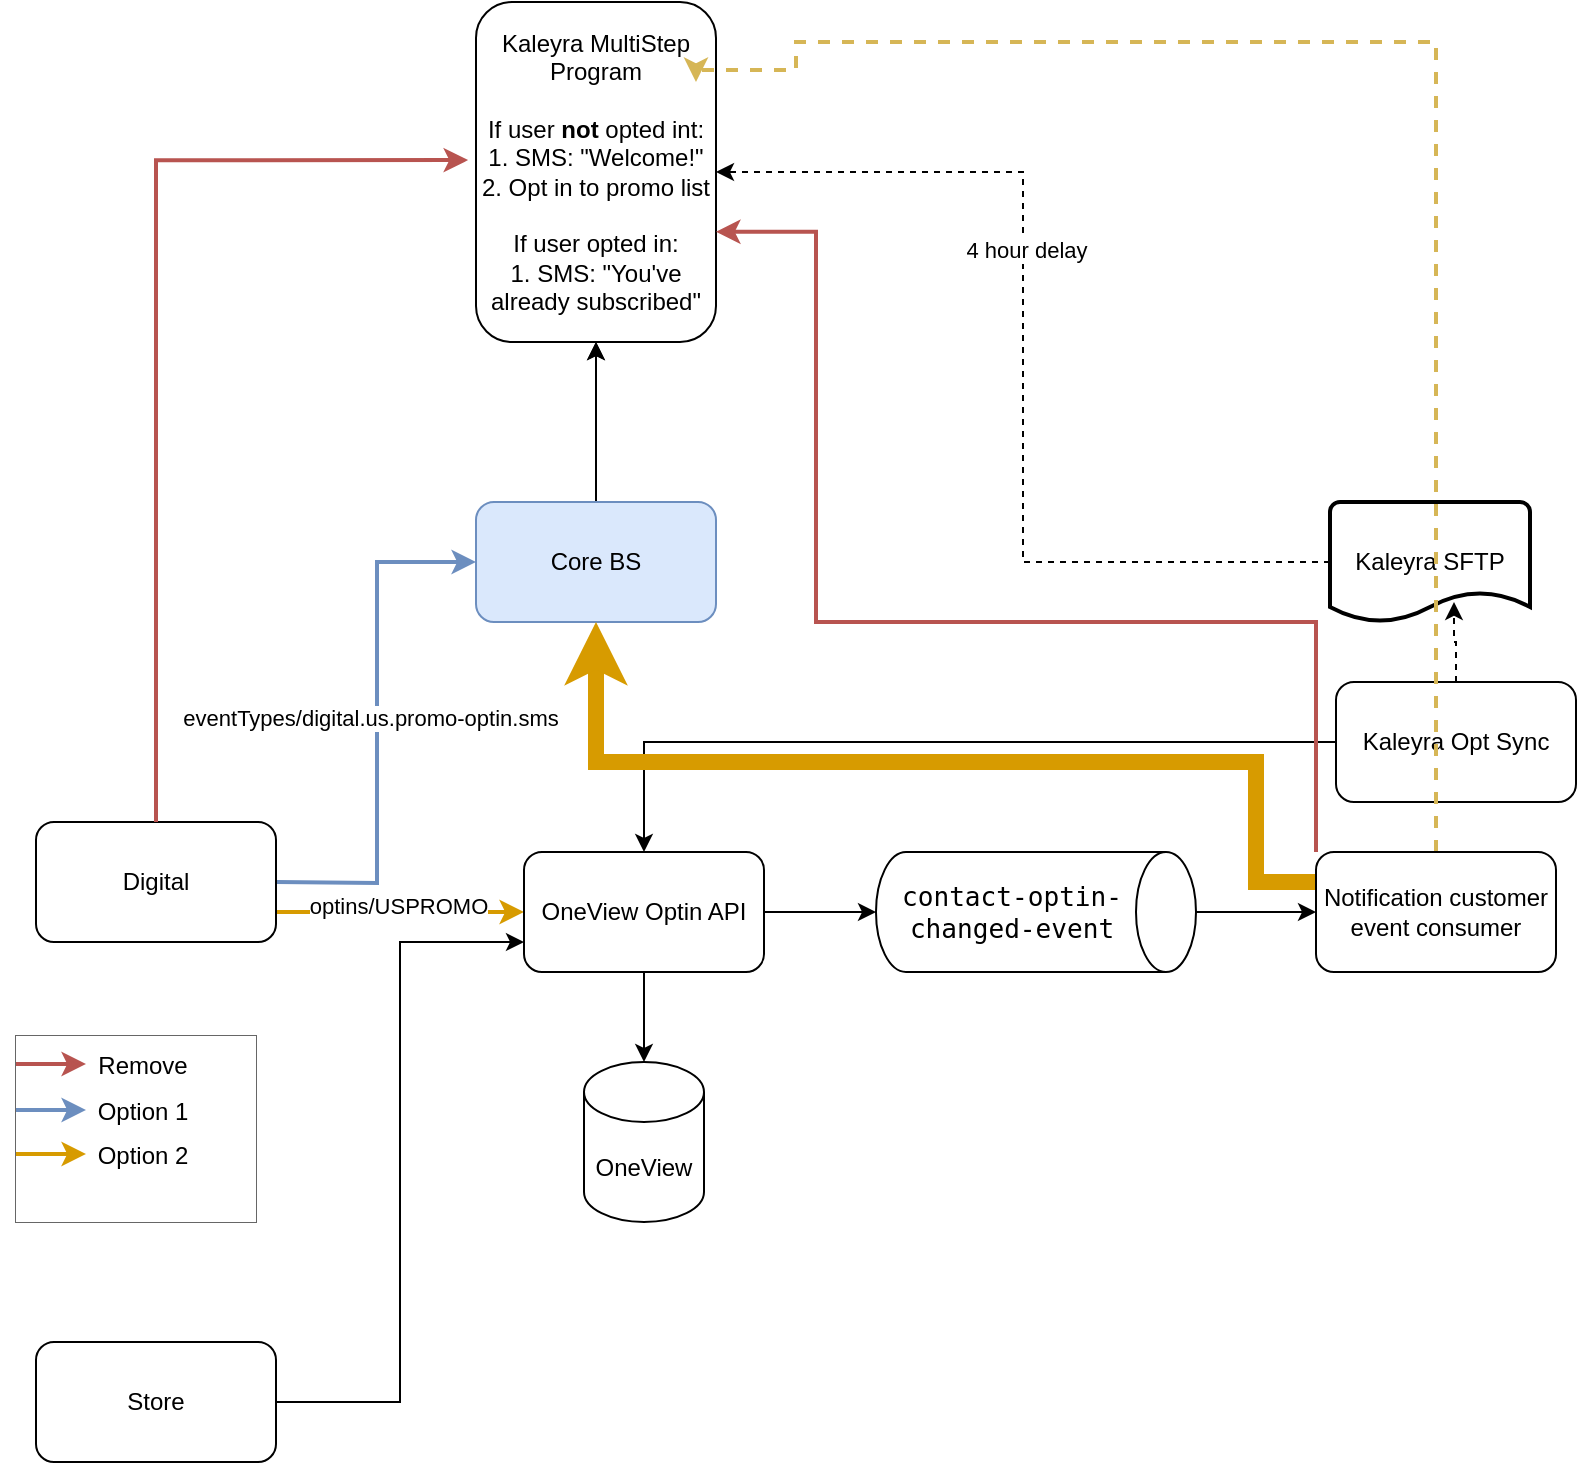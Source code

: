 <mxfile version="24.7.6">
  <diagram name="Page-1" id="-4LfHM0-d0m1FhVdr_tB">
    <mxGraphModel dx="1434" dy="786" grid="1" gridSize="10" guides="1" tooltips="1" connect="1" arrows="1" fold="1" page="1" pageScale="1" pageWidth="850" pageHeight="1100" math="0" shadow="0">
      <root>
        <mxCell id="0" />
        <mxCell id="1" parent="0" />
        <mxCell id="y6Z1SUE2Pmp9UzVw0fYm-55" value="" style="group;fillColor=#f5f5f5;fillStyle=solid;strokeColor=#666666;fontColor=#333333;" parent="1" vertex="1" connectable="0">
          <mxGeometry x="60" y="597" width="120" height="93" as="geometry" />
        </mxCell>
        <mxCell id="y6Z1SUE2Pmp9UzVw0fYm-45" value="" style="group;fillColor=default;" parent="y6Z1SUE2Pmp9UzVw0fYm-55" vertex="1" connectable="0">
          <mxGeometry width="120" height="93" as="geometry" />
        </mxCell>
        <mxCell id="y6Z1SUE2Pmp9UzVw0fYm-40" style="edgeStyle=orthogonalEdgeStyle;rounded=0;orthogonalLoop=1;jettySize=auto;html=1;fillColor=#f8cecc;strokeColor=#b85450;strokeWidth=2;" parent="y6Z1SUE2Pmp9UzVw0fYm-45" edge="1">
          <mxGeometry relative="1" as="geometry">
            <mxPoint y="14" as="sourcePoint" />
            <mxPoint x="35" y="14" as="targetPoint" />
            <Array as="points">
              <mxPoint y="14" />
            </Array>
          </mxGeometry>
        </mxCell>
        <mxCell id="y6Z1SUE2Pmp9UzVw0fYm-44" value="Remove" style="text;html=1;align=center;verticalAlign=middle;whiteSpace=wrap;rounded=0;" parent="y6Z1SUE2Pmp9UzVw0fYm-45" vertex="1">
          <mxGeometry x="39" width="49" height="30" as="geometry" />
        </mxCell>
        <mxCell id="y6Z1SUE2Pmp9UzVw0fYm-46" value="" style="group" parent="y6Z1SUE2Pmp9UzVw0fYm-45" vertex="1" connectable="0">
          <mxGeometry y="23" width="120" height="70" as="geometry" />
        </mxCell>
        <mxCell id="y6Z1SUE2Pmp9UzVw0fYm-47" style="edgeStyle=orthogonalEdgeStyle;rounded=0;orthogonalLoop=1;jettySize=auto;html=1;fillColor=#dae8fc;strokeColor=#6c8ebf;strokeWidth=2;" parent="y6Z1SUE2Pmp9UzVw0fYm-46" edge="1">
          <mxGeometry relative="1" as="geometry">
            <mxPoint y="14" as="sourcePoint" />
            <mxPoint x="35" y="14" as="targetPoint" />
            <Array as="points">
              <mxPoint y="14" />
            </Array>
          </mxGeometry>
        </mxCell>
        <mxCell id="y6Z1SUE2Pmp9UzVw0fYm-48" value="Option 1" style="text;html=1;align=center;verticalAlign=middle;whiteSpace=wrap;rounded=0;" parent="y6Z1SUE2Pmp9UzVw0fYm-46" vertex="1">
          <mxGeometry x="39" width="49" height="30" as="geometry" />
        </mxCell>
        <mxCell id="y6Z1SUE2Pmp9UzVw0fYm-50" value="" style="group" parent="y6Z1SUE2Pmp9UzVw0fYm-55" vertex="1" connectable="0">
          <mxGeometry y="45" width="88" height="30" as="geometry" />
        </mxCell>
        <mxCell id="y6Z1SUE2Pmp9UzVw0fYm-51" style="edgeStyle=orthogonalEdgeStyle;rounded=0;orthogonalLoop=1;jettySize=auto;html=1;fillColor=#ffe6cc;strokeColor=#d79b00;strokeWidth=2;" parent="y6Z1SUE2Pmp9UzVw0fYm-50" edge="1">
          <mxGeometry relative="1" as="geometry">
            <mxPoint y="14" as="sourcePoint" />
            <mxPoint x="35" y="14" as="targetPoint" />
            <Array as="points">
              <mxPoint y="14" />
            </Array>
          </mxGeometry>
        </mxCell>
        <mxCell id="y6Z1SUE2Pmp9UzVw0fYm-52" value="Option 2" style="text;html=1;align=center;verticalAlign=middle;whiteSpace=wrap;rounded=0;" parent="y6Z1SUE2Pmp9UzVw0fYm-50" vertex="1">
          <mxGeometry x="39" width="49" height="30" as="geometry" />
        </mxCell>
        <mxCell id="y6Z1SUE2Pmp9UzVw0fYm-8" value="" style="edgeStyle=orthogonalEdgeStyle;rounded=0;orthogonalLoop=1;jettySize=auto;html=1;" parent="1" source="y6Z1SUE2Pmp9UzVw0fYm-1" target="y6Z1SUE2Pmp9UzVw0fYm-7" edge="1">
          <mxGeometry relative="1" as="geometry" />
        </mxCell>
        <mxCell id="y6Z1SUE2Pmp9UzVw0fYm-16" value="" style="edgeStyle=orthogonalEdgeStyle;rounded=0;orthogonalLoop=1;jettySize=auto;html=1;strokeWidth=1;" parent="1" source="y6Z1SUE2Pmp9UzVw0fYm-1" target="y6Z1SUE2Pmp9UzVw0fYm-7" edge="1">
          <mxGeometry relative="1" as="geometry" />
        </mxCell>
        <mxCell id="y6Z1SUE2Pmp9UzVw0fYm-1" value="Core BS" style="rounded=1;whiteSpace=wrap;html=1;fillColor=#dae8fc;strokeColor=#6c8ebf;" parent="1" vertex="1">
          <mxGeometry x="290" y="330" width="120" height="60" as="geometry" />
        </mxCell>
        <mxCell id="y6Z1SUE2Pmp9UzVw0fYm-3" style="edgeStyle=orthogonalEdgeStyle;rounded=0;orthogonalLoop=1;jettySize=auto;html=1;entryX=0;entryY=0.5;entryDx=0;entryDy=0;fillColor=#dae8fc;strokeColor=#6c8ebf;strokeWidth=2;" parent="1" target="y6Z1SUE2Pmp9UzVw0fYm-1" edge="1">
          <mxGeometry relative="1" as="geometry">
            <mxPoint x="190" y="520" as="sourcePoint" />
          </mxGeometry>
        </mxCell>
        <mxCell id="y6Z1SUE2Pmp9UzVw0fYm-4" value="eventTypes/digital.us.promo-optin.sms" style="edgeLabel;html=1;align=center;verticalAlign=middle;resizable=0;points=[];" parent="y6Z1SUE2Pmp9UzVw0fYm-3" vertex="1" connectable="0">
          <mxGeometry x="0.024" y="4" relative="1" as="geometry">
            <mxPoint as="offset" />
          </mxGeometry>
        </mxCell>
        <mxCell id="y6Z1SUE2Pmp9UzVw0fYm-19" style="edgeStyle=orthogonalEdgeStyle;rounded=0;orthogonalLoop=1;jettySize=auto;html=1;exitX=1;exitY=0.75;exitDx=0;exitDy=0;fillColor=#ffe6cc;strokeColor=#d79b00;strokeWidth=2;" parent="1" source="y6Z1SUE2Pmp9UzVw0fYm-2" target="y6Z1SUE2Pmp9UzVw0fYm-18" edge="1">
          <mxGeometry relative="1" as="geometry" />
        </mxCell>
        <mxCell id="y6Z1SUE2Pmp9UzVw0fYm-28" value="optins/USPROMO" style="edgeLabel;html=1;align=center;verticalAlign=middle;resizable=0;points=[];" parent="y6Z1SUE2Pmp9UzVw0fYm-19" vertex="1" connectable="0">
          <mxGeometry x="-0.017" y="3" relative="1" as="geometry">
            <mxPoint as="offset" />
          </mxGeometry>
        </mxCell>
        <mxCell id="y6Z1SUE2Pmp9UzVw0fYm-2" value="Digital" style="rounded=1;whiteSpace=wrap;html=1;" parent="1" vertex="1">
          <mxGeometry x="70" y="490" width="120" height="60" as="geometry" />
        </mxCell>
        <mxCell id="y6Z1SUE2Pmp9UzVw0fYm-7" value="Kaleyra MultiStep&lt;div&gt;Program&lt;/div&gt;&lt;div&gt;&lt;br&gt;&lt;/div&gt;&lt;div&gt;&lt;div&gt;If user&amp;nbsp;&lt;b&gt;not&amp;nbsp;&lt;/b&gt;opted int:&lt;/div&gt;&lt;div&gt;1. SMS: &quot;Welcome!&quot;&lt;/div&gt;&lt;div&gt;2. Opt in to promo list&lt;br&gt;&lt;br&gt;&lt;/div&gt;If user opted in:&lt;/div&gt;&lt;div&gt;1. SMS: &quot;You&#39;ve already subscribed&quot;&lt;/div&gt;" style="rounded=1;whiteSpace=wrap;html=1;" parent="1" vertex="1">
          <mxGeometry x="290" y="80" width="120" height="170" as="geometry" />
        </mxCell>
        <mxCell id="y6Z1SUE2Pmp9UzVw0fYm-21" style="edgeStyle=orthogonalEdgeStyle;rounded=0;orthogonalLoop=1;jettySize=auto;html=1;entryX=0.5;entryY=0;entryDx=0;entryDy=0;strokeWidth=1;" parent="1" source="y6Z1SUE2Pmp9UzVw0fYm-9" target="y6Z1SUE2Pmp9UzVw0fYm-18" edge="1">
          <mxGeometry relative="1" as="geometry" />
        </mxCell>
        <mxCell id="y6Z1SUE2Pmp9UzVw0fYm-9" value="Kaleyra Opt Sync" style="rounded=1;whiteSpace=wrap;html=1;" parent="1" vertex="1">
          <mxGeometry x="720" y="420" width="120" height="60" as="geometry" />
        </mxCell>
        <mxCell id="y6Z1SUE2Pmp9UzVw0fYm-10" value="OneView" style="shape=cylinder3;whiteSpace=wrap;html=1;boundedLbl=1;backgroundOutline=1;size=15;" parent="1" vertex="1">
          <mxGeometry x="344" y="610" width="60" height="80" as="geometry" />
        </mxCell>
        <mxCell id="y6Z1SUE2Pmp9UzVw0fYm-12" style="edgeStyle=orthogonalEdgeStyle;rounded=0;orthogonalLoop=1;jettySize=auto;html=1;entryX=1;entryY=0.5;entryDx=0;entryDy=0;dashed=1;strokeWidth=1;" parent="1" source="y6Z1SUE2Pmp9UzVw0fYm-11" target="y6Z1SUE2Pmp9UzVw0fYm-7" edge="1">
          <mxGeometry relative="1" as="geometry" />
        </mxCell>
        <mxCell id="y6Z1SUE2Pmp9UzVw0fYm-62" value="4 hour delay" style="edgeLabel;html=1;align=center;verticalAlign=middle;resizable=0;points=[];" parent="y6Z1SUE2Pmp9UzVw0fYm-12" vertex="1" connectable="0">
          <mxGeometry x="0.233" y="-1" relative="1" as="geometry">
            <mxPoint as="offset" />
          </mxGeometry>
        </mxCell>
        <mxCell id="y6Z1SUE2Pmp9UzVw0fYm-11" value="Kaleyra SFTP" style="strokeWidth=2;html=1;shape=mxgraph.flowchart.document2;whiteSpace=wrap;size=0.25;" parent="1" vertex="1">
          <mxGeometry x="717" y="330" width="100" height="60" as="geometry" />
        </mxCell>
        <mxCell id="y6Z1SUE2Pmp9UzVw0fYm-13" style="edgeStyle=orthogonalEdgeStyle;rounded=0;orthogonalLoop=1;jettySize=auto;html=1;entryX=0.62;entryY=0.833;entryDx=0;entryDy=0;entryPerimeter=0;dashed=1;strokeWidth=1;" parent="1" source="y6Z1SUE2Pmp9UzVw0fYm-9" target="y6Z1SUE2Pmp9UzVw0fYm-11" edge="1">
          <mxGeometry relative="1" as="geometry" />
        </mxCell>
        <mxCell id="y6Z1SUE2Pmp9UzVw0fYm-18" value="OneView Optin API" style="rounded=1;whiteSpace=wrap;html=1;" parent="1" vertex="1">
          <mxGeometry x="314" y="505" width="120" height="60" as="geometry" />
        </mxCell>
        <mxCell id="y6Z1SUE2Pmp9UzVw0fYm-20" style="edgeStyle=orthogonalEdgeStyle;rounded=0;orthogonalLoop=1;jettySize=auto;html=1;entryX=0.5;entryY=0;entryDx=0;entryDy=0;entryPerimeter=0;" parent="1" source="y6Z1SUE2Pmp9UzVw0fYm-18" target="y6Z1SUE2Pmp9UzVw0fYm-10" edge="1">
          <mxGeometry relative="1" as="geometry" />
        </mxCell>
        <mxCell id="y6Z1SUE2Pmp9UzVw0fYm-24" value="&lt;span style=&quot;font-family: &amp;quot;JetBrains Mono&amp;quot;, monospace; font-size: 9.8pt;&quot;&gt;contact-optin-changed-event&lt;/span&gt;" style="shape=cylinder3;whiteSpace=wrap;html=1;boundedLbl=1;backgroundOutline=1;size=15;direction=south;" parent="1" vertex="1">
          <mxGeometry x="490" y="505" width="160" height="60" as="geometry" />
        </mxCell>
        <mxCell id="y6Z1SUE2Pmp9UzVw0fYm-25" style="edgeStyle=orthogonalEdgeStyle;rounded=0;orthogonalLoop=1;jettySize=auto;html=1;entryX=0.5;entryY=1;entryDx=0;entryDy=0;entryPerimeter=0;strokeWidth=1;" parent="1" source="y6Z1SUE2Pmp9UzVw0fYm-18" target="y6Z1SUE2Pmp9UzVw0fYm-24" edge="1">
          <mxGeometry relative="1" as="geometry" />
        </mxCell>
        <mxCell id="XjXSg5h1qu9zyyLHOJ7F-6" style="edgeStyle=orthogonalEdgeStyle;rounded=0;orthogonalLoop=1;jettySize=auto;html=1;exitX=0;exitY=0.25;exitDx=0;exitDy=0;entryX=0.5;entryY=1;entryDx=0;entryDy=0;fillColor=#ffe6cc;strokeColor=#d79b00;strokeWidth=8;" parent="1" source="y6Z1SUE2Pmp9UzVw0fYm-29" target="y6Z1SUE2Pmp9UzVw0fYm-1" edge="1">
          <mxGeometry relative="1" as="geometry">
            <Array as="points">
              <mxPoint x="680" y="520" />
              <mxPoint x="680" y="460" />
              <mxPoint x="350" y="460" />
            </Array>
          </mxGeometry>
        </mxCell>
        <mxCell id="XjXSg5h1qu9zyyLHOJ7F-7" style="edgeStyle=orthogonalEdgeStyle;rounded=0;orthogonalLoop=1;jettySize=auto;html=1;dashed=1;fillColor=#fff2cc;strokeColor=#d6b656;strokeWidth=2;" parent="1" source="y6Z1SUE2Pmp9UzVw0fYm-29" edge="1">
          <mxGeometry relative="1" as="geometry">
            <mxPoint x="400" y="120" as="targetPoint" />
            <Array as="points">
              <mxPoint x="770" y="100" />
              <mxPoint x="450" y="100" />
              <mxPoint x="450" y="114" />
              <mxPoint x="400" y="114" />
            </Array>
          </mxGeometry>
        </mxCell>
        <mxCell id="y6Z1SUE2Pmp9UzVw0fYm-29" value="Notification customer event consumer" style="rounded=1;whiteSpace=wrap;html=1;" parent="1" vertex="1">
          <mxGeometry x="710" y="505" width="120" height="60" as="geometry" />
        </mxCell>
        <mxCell id="y6Z1SUE2Pmp9UzVw0fYm-31" style="edgeStyle=orthogonalEdgeStyle;rounded=0;orthogonalLoop=1;jettySize=auto;html=1;entryX=0;entryY=0.5;entryDx=0;entryDy=0;strokeWidth=1;" parent="1" source="y6Z1SUE2Pmp9UzVw0fYm-24" target="y6Z1SUE2Pmp9UzVw0fYm-29" edge="1">
          <mxGeometry relative="1" as="geometry" />
        </mxCell>
        <mxCell id="y6Z1SUE2Pmp9UzVw0fYm-34" style="edgeStyle=orthogonalEdgeStyle;rounded=0;orthogonalLoop=1;jettySize=auto;html=1;entryX=-0.033;entryY=0.465;entryDx=0;entryDy=0;entryPerimeter=0;fillColor=#f8cecc;strokeColor=#b85450;strokeWidth=2;" parent="1" source="y6Z1SUE2Pmp9UzVw0fYm-2" target="y6Z1SUE2Pmp9UzVw0fYm-7" edge="1">
          <mxGeometry relative="1" as="geometry">
            <Array as="points">
              <mxPoint x="130" y="159" />
            </Array>
          </mxGeometry>
        </mxCell>
        <mxCell id="XjXSg5h1qu9zyyLHOJ7F-2" style="edgeStyle=orthogonalEdgeStyle;rounded=0;orthogonalLoop=1;jettySize=auto;html=1;exitX=0;exitY=0;exitDx=0;exitDy=0;entryX=1;entryY=0.676;entryDx=0;entryDy=0;entryPerimeter=0;fillColor=#f8cecc;strokeColor=#b85450;strokeWidth=2;" parent="1" source="y6Z1SUE2Pmp9UzVw0fYm-29" target="y6Z1SUE2Pmp9UzVw0fYm-7" edge="1">
          <mxGeometry relative="1" as="geometry">
            <Array as="points">
              <mxPoint x="710" y="390" />
              <mxPoint x="460" y="390" />
              <mxPoint x="460" y="195" />
            </Array>
          </mxGeometry>
        </mxCell>
        <mxCell id="XjXSg5h1qu9zyyLHOJ7F-5" style="edgeStyle=orthogonalEdgeStyle;rounded=0;orthogonalLoop=1;jettySize=auto;html=1;entryX=0;entryY=0.75;entryDx=0;entryDy=0;" parent="1" source="XjXSg5h1qu9zyyLHOJ7F-4" target="y6Z1SUE2Pmp9UzVw0fYm-18" edge="1">
          <mxGeometry relative="1" as="geometry" />
        </mxCell>
        <mxCell id="XjXSg5h1qu9zyyLHOJ7F-4" value="Store" style="rounded=1;whiteSpace=wrap;html=1;" parent="1" vertex="1">
          <mxGeometry x="70" y="750" width="120" height="60" as="geometry" />
        </mxCell>
      </root>
    </mxGraphModel>
  </diagram>
</mxfile>
